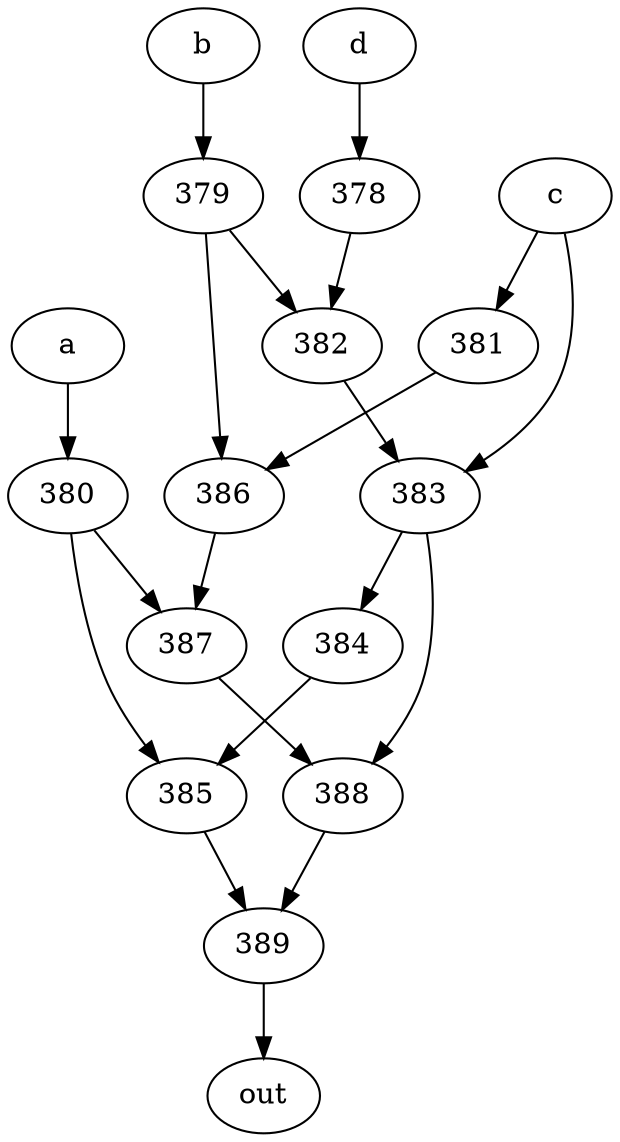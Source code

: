 strict digraph "" {
	389 -> out;
	a -> 380;
	380 -> 385;
	380 -> 387;
	385 -> 389;
	387 -> 388;
	b -> 379;
	379 -> 382;
	379 -> 386;
	382 -> 383;
	386 -> 387;
	c -> 381;
	c -> 383;
	381 -> 386;
	383 -> 384;
	383 -> 388;
	384 -> 385;
	388 -> 389;
	d -> 378;
	378 -> 382;
}
